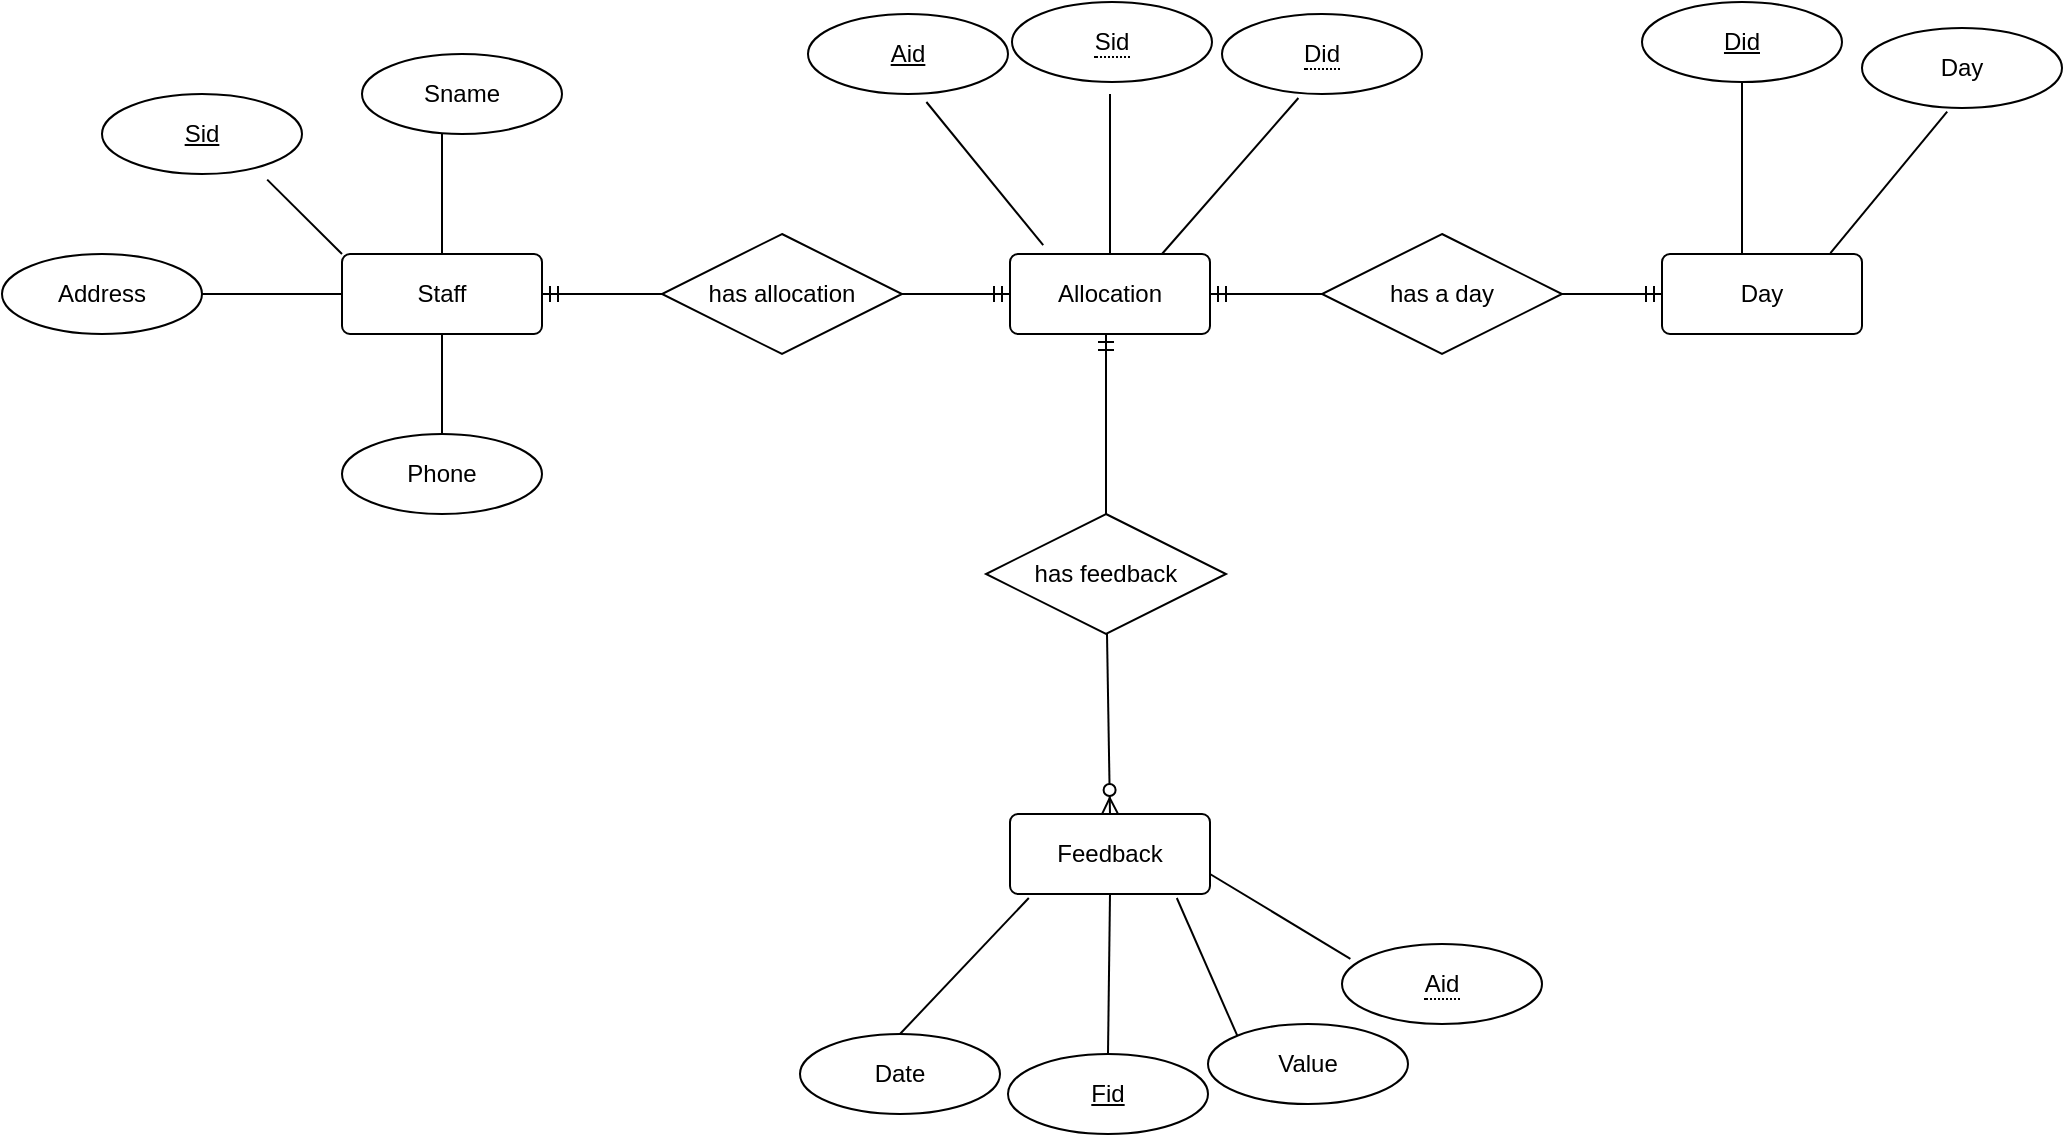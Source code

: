<mxfile version="18.0.1" type="device" pages="4"><diagram id="sxpSlMkNsKchYpBIER5r" name="erd"><mxGraphModel dx="1609" dy="579" grid="1" gridSize="10" guides="1" tooltips="1" connect="1" arrows="1" fold="1" page="1" pageScale="1" pageWidth="827" pageHeight="1169" math="0" shadow="0"><root><mxCell id="0"/><mxCell id="1" parent="0"/><mxCell id="vYLP87BhU1t3M8ZPMzAp-1" value="Staff" style="rounded=1;arcSize=10;whiteSpace=wrap;html=1;align=center;" parent="1" vertex="1"><mxGeometry x="30" y="160" width="100" height="40" as="geometry"/></mxCell><mxCell id="vYLP87BhU1t3M8ZPMzAp-2" value="Allocation" style="rounded=1;arcSize=10;whiteSpace=wrap;html=1;align=center;" parent="1" vertex="1"><mxGeometry x="364" y="160" width="100" height="40" as="geometry"/></mxCell><mxCell id="vYLP87BhU1t3M8ZPMzAp-3" value="Day" style="rounded=1;arcSize=10;whiteSpace=wrap;html=1;align=center;" parent="1" vertex="1"><mxGeometry x="690" y="160" width="100" height="40" as="geometry"/></mxCell><mxCell id="vYLP87BhU1t3M8ZPMzAp-4" value="Feedback" style="rounded=1;arcSize=10;whiteSpace=wrap;html=1;align=center;" parent="1" vertex="1"><mxGeometry x="364" y="440" width="100" height="40" as="geometry"/></mxCell><mxCell id="vYLP87BhU1t3M8ZPMzAp-6" value="" style="fontSize=12;html=1;endArrow=ERmandOne;startArrow=none;rounded=0;exitX=1;exitY=0.5;exitDx=0;exitDy=0;entryX=0;entryY=0.5;entryDx=0;entryDy=0;" parent="1" source="vYLP87BhU1t3M8ZPMzAp-7" target="vYLP87BhU1t3M8ZPMzAp-2" edge="1"><mxGeometry width="100" height="100" relative="1" as="geometry"><mxPoint x="350" y="350" as="sourcePoint"/><mxPoint x="450" y="250" as="targetPoint"/></mxGeometry></mxCell><mxCell id="vYLP87BhU1t3M8ZPMzAp-7" value="has allocation" style="shape=rhombus;perimeter=rhombusPerimeter;whiteSpace=wrap;html=1;align=center;" parent="1" vertex="1"><mxGeometry x="190" y="150" width="120" height="60" as="geometry"/></mxCell><mxCell id="vYLP87BhU1t3M8ZPMzAp-8" value="" style="fontSize=12;html=1;endArrow=none;startArrow=ERmandOne;rounded=0;exitX=1;exitY=0.5;exitDx=0;exitDy=0;entryX=0;entryY=0.5;entryDx=0;entryDy=0;" parent="1" source="vYLP87BhU1t3M8ZPMzAp-1" target="vYLP87BhU1t3M8ZPMzAp-7" edge="1"><mxGeometry width="100" height="100" relative="1" as="geometry"><mxPoint x="180" y="180" as="sourcePoint"/><mxPoint x="340" y="180" as="targetPoint"/></mxGeometry></mxCell><mxCell id="vYLP87BhU1t3M8ZPMzAp-9" value="" style="fontSize=12;html=1;endArrow=ERmandOne;startArrow=none;rounded=0;entryX=0;entryY=0.5;entryDx=0;entryDy=0;exitX=1;exitY=0.5;exitDx=0;exitDy=0;" parent="1" source="vYLP87BhU1t3M8ZPMzAp-10" target="vYLP87BhU1t3M8ZPMzAp-3" edge="1"><mxGeometry width="100" height="100" relative="1" as="geometry"><mxPoint x="430" y="220" as="sourcePoint"/><mxPoint x="450" y="250" as="targetPoint"/></mxGeometry></mxCell><mxCell id="vYLP87BhU1t3M8ZPMzAp-10" value="has a day" style="shape=rhombus;perimeter=rhombusPerimeter;whiteSpace=wrap;html=1;align=center;" parent="1" vertex="1"><mxGeometry x="520" y="150" width="120" height="60" as="geometry"/></mxCell><mxCell id="vYLP87BhU1t3M8ZPMzAp-11" value="" style="fontSize=12;html=1;endArrow=none;startArrow=ERmandOne;rounded=0;entryX=0;entryY=0.5;entryDx=0;entryDy=0;exitX=1;exitY=0.5;exitDx=0;exitDy=0;" parent="1" source="vYLP87BhU1t3M8ZPMzAp-2" target="vYLP87BhU1t3M8ZPMzAp-10" edge="1"><mxGeometry width="100" height="100" relative="1" as="geometry"><mxPoint x="464" y="180" as="sourcePoint"/><mxPoint x="670" y="180" as="targetPoint"/></mxGeometry></mxCell><mxCell id="vYLP87BhU1t3M8ZPMzAp-12" value="" style="fontSize=12;html=1;endArrow=ERzeroToMany;startArrow=none;rounded=0;" parent="1" source="vYLP87BhU1t3M8ZPMzAp-5" edge="1"><mxGeometry width="100" height="100" relative="1" as="geometry"><mxPoint x="350" y="350" as="sourcePoint"/><mxPoint x="414" y="440" as="targetPoint"/></mxGeometry></mxCell><mxCell id="vYLP87BhU1t3M8ZPMzAp-5" value="has feedback" style="shape=rhombus;perimeter=rhombusPerimeter;whiteSpace=wrap;html=1;align=center;" parent="1" vertex="1"><mxGeometry x="352" y="290" width="120" height="60" as="geometry"/></mxCell><mxCell id="vYLP87BhU1t3M8ZPMzAp-13" value="" style="fontSize=12;html=1;endArrow=none;startArrow=ERmandOne;rounded=0;" parent="1" edge="1"><mxGeometry width="100" height="100" relative="1" as="geometry"><mxPoint x="412" y="200" as="sourcePoint"/><mxPoint x="412" y="290" as="targetPoint"/></mxGeometry></mxCell><mxCell id="dqF--SL2UPNWE6sH_lhH-5" value="&lt;span style=&quot;border-bottom: 1px dotted&quot;&gt;Sid&lt;/span&gt;" style="ellipse;whiteSpace=wrap;html=1;align=center;" parent="1" vertex="1"><mxGeometry x="365" y="34" width="100" height="40" as="geometry"/></mxCell><mxCell id="dqF--SL2UPNWE6sH_lhH-6" value="Sid" style="ellipse;whiteSpace=wrap;html=1;align=center;fontStyle=4;" parent="1" vertex="1"><mxGeometry x="-90" y="80" width="100" height="40" as="geometry"/></mxCell><mxCell id="dqF--SL2UPNWE6sH_lhH-7" value="Sname" style="ellipse;whiteSpace=wrap;html=1;align=center;" parent="1" vertex="1"><mxGeometry x="40" y="60" width="100" height="40" as="geometry"/></mxCell><mxCell id="dqF--SL2UPNWE6sH_lhH-8" value="" style="endArrow=none;html=1;rounded=0;exitX=0.826;exitY=1.07;exitDx=0;exitDy=0;exitPerimeter=0;entryX=0;entryY=0;entryDx=0;entryDy=0;" parent="1" source="dqF--SL2UPNWE6sH_lhH-6" target="vYLP87BhU1t3M8ZPMzAp-1" edge="1"><mxGeometry relative="1" as="geometry"><mxPoint x="100" y="250" as="sourcePoint"/><mxPoint x="72" y="160" as="targetPoint"/></mxGeometry></mxCell><mxCell id="dqF--SL2UPNWE6sH_lhH-11" value="" style="endArrow=none;html=1;rounded=0;" parent="1" edge="1"><mxGeometry relative="1" as="geometry"><mxPoint x="80" y="100" as="sourcePoint"/><mxPoint x="80" y="160" as="targetPoint"/></mxGeometry></mxCell><mxCell id="dqF--SL2UPNWE6sH_lhH-14" value="Address" style="ellipse;whiteSpace=wrap;html=1;align=center;" parent="1" vertex="1"><mxGeometry x="-140" y="160" width="100" height="40" as="geometry"/></mxCell><mxCell id="dqF--SL2UPNWE6sH_lhH-17" value="" style="endArrow=none;html=1;rounded=0;exitX=0.5;exitY=1;exitDx=0;exitDy=0;startArrow=none;" parent="1" source="dqF--SL2UPNWE6sH_lhH-12" edge="1"><mxGeometry relative="1" as="geometry"><mxPoint x="170" y="289.5" as="sourcePoint"/><mxPoint x="80" y="260" as="targetPoint"/></mxGeometry></mxCell><mxCell id="dqF--SL2UPNWE6sH_lhH-18" value="" style="endArrow=none;html=1;rounded=0;exitX=1;exitY=0.5;exitDx=0;exitDy=0;entryX=0;entryY=0.5;entryDx=0;entryDy=0;" parent="1" source="dqF--SL2UPNWE6sH_lhH-14" target="vYLP87BhU1t3M8ZPMzAp-1" edge="1"><mxGeometry relative="1" as="geometry"><mxPoint x="170" y="180" as="sourcePoint"/><mxPoint x="50" y="180" as="targetPoint"/></mxGeometry></mxCell><mxCell id="dqF--SL2UPNWE6sH_lhH-20" value="" style="endArrow=none;html=1;rounded=0;" parent="1" edge="1"><mxGeometry relative="1" as="geometry"><mxPoint x="414" y="160" as="sourcePoint"/><mxPoint x="414" y="80" as="targetPoint"/></mxGeometry></mxCell><mxCell id="dqF--SL2UPNWE6sH_lhH-24" value="&lt;span style=&quot;border-bottom: 1px dotted&quot;&gt;Did&lt;/span&gt;" style="ellipse;whiteSpace=wrap;html=1;align=center;" parent="1" vertex="1"><mxGeometry x="470" y="40" width="100" height="40" as="geometry"/></mxCell><mxCell id="dqF--SL2UPNWE6sH_lhH-25" value="" style="endArrow=none;html=1;rounded=0;entryX=0.382;entryY=1.05;entryDx=0;entryDy=0;entryPerimeter=0;" parent="1" target="dqF--SL2UPNWE6sH_lhH-24" edge="1"><mxGeometry relative="1" as="geometry"><mxPoint x="440" y="160" as="sourcePoint"/><mxPoint x="430" y="90" as="targetPoint"/></mxGeometry></mxCell><mxCell id="dqF--SL2UPNWE6sH_lhH-28" value="Aid" style="ellipse;whiteSpace=wrap;html=1;align=center;fontStyle=4;" parent="1" vertex="1"><mxGeometry x="263" y="40" width="100" height="40" as="geometry"/></mxCell><mxCell id="dqF--SL2UPNWE6sH_lhH-29" value="" style="endArrow=none;html=1;rounded=0;exitX=0.592;exitY=1.1;exitDx=0;exitDy=0;exitPerimeter=0;entryX=0.166;entryY=-0.11;entryDx=0;entryDy=0;entryPerimeter=0;" parent="1" source="dqF--SL2UPNWE6sH_lhH-28" target="vYLP87BhU1t3M8ZPMzAp-2" edge="1"><mxGeometry relative="1" as="geometry"><mxPoint x="200" y="280" as="sourcePoint"/><mxPoint x="360" y="280" as="targetPoint"/></mxGeometry></mxCell><mxCell id="dqF--SL2UPNWE6sH_lhH-30" value="Did" style="ellipse;whiteSpace=wrap;html=1;align=center;fontStyle=4;" parent="1" vertex="1"><mxGeometry x="680" y="34" width="100" height="40" as="geometry"/></mxCell><mxCell id="dqF--SL2UPNWE6sH_lhH-31" value="" style="endArrow=none;html=1;rounded=0;exitX=0.5;exitY=1;exitDx=0;exitDy=0;" parent="1" source="dqF--SL2UPNWE6sH_lhH-30" edge="1"><mxGeometry relative="1" as="geometry"><mxPoint x="630" y="260" as="sourcePoint"/><mxPoint x="730" y="160" as="targetPoint"/></mxGeometry></mxCell><mxCell id="dqF--SL2UPNWE6sH_lhH-32" value="Day" style="ellipse;whiteSpace=wrap;html=1;align=center;" parent="1" vertex="1"><mxGeometry x="790" y="47" width="100" height="40" as="geometry"/></mxCell><mxCell id="dqF--SL2UPNWE6sH_lhH-33" value="" style="endArrow=none;html=1;rounded=0;exitX=0.842;exitY=-0.01;exitDx=0;exitDy=0;exitPerimeter=0;entryX=0.426;entryY=1.045;entryDx=0;entryDy=0;entryPerimeter=0;" parent="1" source="vYLP87BhU1t3M8ZPMzAp-3" target="dqF--SL2UPNWE6sH_lhH-32" edge="1"><mxGeometry relative="1" as="geometry"><mxPoint x="620" y="280" as="sourcePoint"/><mxPoint x="830" y="90" as="targetPoint"/></mxGeometry></mxCell><mxCell id="dqF--SL2UPNWE6sH_lhH-34" value="Fid" style="ellipse;whiteSpace=wrap;html=1;align=center;fontStyle=4;" parent="1" vertex="1"><mxGeometry x="363" y="560" width="100" height="40" as="geometry"/></mxCell><mxCell id="dqF--SL2UPNWE6sH_lhH-35" value="Value" style="ellipse;whiteSpace=wrap;html=1;align=center;" parent="1" vertex="1"><mxGeometry x="463" y="545" width="100" height="40" as="geometry"/></mxCell><mxCell id="dqF--SL2UPNWE6sH_lhH-36" value="Date" style="ellipse;whiteSpace=wrap;html=1;align=center;" parent="1" vertex="1"><mxGeometry x="259" y="550" width="100" height="40" as="geometry"/></mxCell><mxCell id="dqF--SL2UPNWE6sH_lhH-37" value="&lt;span style=&quot;border-bottom: 1px dotted&quot;&gt;Aid&lt;/span&gt;" style="ellipse;whiteSpace=wrap;html=1;align=center;" parent="1" vertex="1"><mxGeometry x="530" y="505" width="100" height="40" as="geometry"/></mxCell><mxCell id="dqF--SL2UPNWE6sH_lhH-38" value="" style="endArrow=none;html=1;rounded=0;exitX=0.5;exitY=0;exitDx=0;exitDy=0;entryX=0.094;entryY=1.05;entryDx=0;entryDy=0;entryPerimeter=0;" parent="1" source="dqF--SL2UPNWE6sH_lhH-36" target="vYLP87BhU1t3M8ZPMzAp-4" edge="1"><mxGeometry relative="1" as="geometry"><mxPoint x="300" y="530" as="sourcePoint"/><mxPoint x="460" y="530" as="targetPoint"/></mxGeometry></mxCell><mxCell id="OJ6O2xEHHo-oDb4aUa9K-2" value="" style="endArrow=none;html=1;rounded=0;entryX=0.5;entryY=1;entryDx=0;entryDy=0;exitX=0.5;exitY=0;exitDx=0;exitDy=0;" parent="1" source="dqF--SL2UPNWE6sH_lhH-34" target="vYLP87BhU1t3M8ZPMzAp-4" edge="1"><mxGeometry relative="1" as="geometry"><mxPoint x="260" y="720" as="sourcePoint"/><mxPoint x="410" y="490" as="targetPoint"/></mxGeometry></mxCell><mxCell id="OJ6O2xEHHo-oDb4aUa9K-3" value="" style="endArrow=none;html=1;rounded=0;exitX=0.834;exitY=1.05;exitDx=0;exitDy=0;exitPerimeter=0;entryX=0;entryY=0;entryDx=0;entryDy=0;" parent="1" source="vYLP87BhU1t3M8ZPMzAp-4" target="dqF--SL2UPNWE6sH_lhH-35" edge="1"><mxGeometry relative="1" as="geometry"><mxPoint x="450" y="510" as="sourcePoint"/><mxPoint x="480" y="560" as="targetPoint"/></mxGeometry></mxCell><mxCell id="OJ6O2xEHHo-oDb4aUa9K-4" value="" style="endArrow=none;html=1;rounded=0;entryX=1;entryY=0.75;entryDx=0;entryDy=0;exitX=0.042;exitY=0.185;exitDx=0;exitDy=0;exitPerimeter=0;" parent="1" source="dqF--SL2UPNWE6sH_lhH-37" target="vYLP87BhU1t3M8ZPMzAp-4" edge="1"><mxGeometry relative="1" as="geometry"><mxPoint x="360" y="690" as="sourcePoint"/><mxPoint x="520" y="690" as="targetPoint"/></mxGeometry></mxCell><mxCell id="dqF--SL2UPNWE6sH_lhH-12" value="Phone" style="ellipse;whiteSpace=wrap;html=1;align=center;" parent="1" vertex="1"><mxGeometry x="30" y="250" width="100" height="40" as="geometry"/></mxCell><mxCell id="OJ6O2xEHHo-oDb4aUa9K-6" value="" style="endArrow=none;html=1;rounded=0;exitX=0.5;exitY=1;exitDx=0;exitDy=0;" parent="1" source="vYLP87BhU1t3M8ZPMzAp-1" target="dqF--SL2UPNWE6sH_lhH-12" edge="1"><mxGeometry relative="1" as="geometry"><mxPoint x="80" y="200" as="sourcePoint"/><mxPoint x="80" y="260" as="targetPoint"/></mxGeometry></mxCell></root></mxGraphModel></diagram><diagram id="Fl2Kmq1V2q2XPtDm-cc8" name="use case"><mxGraphModel dx="782" dy="579" grid="1" gridSize="10" guides="1" tooltips="1" connect="1" arrows="1" fold="1" page="1" pageScale="1" pageWidth="827" pageHeight="1169" math="0" shadow="0"><root><mxCell id="0"/><mxCell id="1" parent="0"/><mxCell id="l7ncM-4UFPTYUsB3QTvL-1" value="" style="swimlane;startSize=0;strokeColor=#000000;" parent="1" vertex="1"><mxGeometry x="250" y="120" width="430" height="800" as="geometry"/></mxCell><mxCell id="l7ncM-4UFPTYUsB3QTvL-4" value="count toilet users" style="ellipse;whiteSpace=wrap;html=1;" parent="l7ncM-4UFPTYUsB3QTvL-1" vertex="1"><mxGeometry x="44" y="60" width="130" height="50" as="geometry"/></mxCell><mxCell id="l7ncM-4UFPTYUsB3QTvL-6" value="detect toilet condition" style="ellipse;whiteSpace=wrap;html=1;" parent="l7ncM-4UFPTYUsB3QTvL-1" vertex="1"><mxGeometry x="70" y="260" width="120" height="50" as="geometry"/></mxCell><mxCell id="l7ncM-4UFPTYUsB3QTvL-7" value="send feedback" style="ellipse;whiteSpace=wrap;html=1;" parent="l7ncM-4UFPTYUsB3QTvL-1" vertex="1"><mxGeometry x="70" y="340" width="140" height="50" as="geometry"/></mxCell><mxCell id="l7ncM-4UFPTYUsB3QTvL-8" value="view staff" style="ellipse;whiteSpace=wrap;html=1;" parent="l7ncM-4UFPTYUsB3QTvL-1" vertex="1"><mxGeometry x="150" y="540" width="140" height="50" as="geometry"/></mxCell><mxCell id="l7ncM-4UFPTYUsB3QTvL-9" value="view feedback" style="ellipse;whiteSpace=wrap;html=1;" parent="l7ncM-4UFPTYUsB3QTvL-1" vertex="1"><mxGeometry x="160" y="713" width="140" height="50" as="geometry"/></mxCell><mxCell id="l7ncM-4UFPTYUsB3QTvL-19" value="&lt;b&gt;&lt;font style=&quot;font-size: 14px;&quot;&gt;Airpot toilet Management System&lt;/font&gt;&lt;/b&gt;" style="text;html=1;align=center;verticalAlign=middle;resizable=0;points=[];autosize=1;strokeColor=none;fillColor=none;" parent="l7ncM-4UFPTYUsB3QTvL-1" vertex="1"><mxGeometry x="95" y="20" width="240" height="20" as="geometry"/></mxCell><mxCell id="Sh2chg9a7RkdamMbnZ---5" value="send message to staff" style="ellipse;whiteSpace=wrap;html=1;" parent="l7ncM-4UFPTYUsB3QTvL-1" vertex="1"><mxGeometry x="60" y="157" width="120" height="53" as="geometry"/></mxCell><mxCell id="Sh2chg9a7RkdamMbnZ---6" value="extends" style="html=1;verticalAlign=bottom;endArrow=open;dashed=1;endSize=8;rounded=0;" parent="l7ncM-4UFPTYUsB3QTvL-1" edge="1"><mxGeometry relative="1" as="geometry"><mxPoint x="119" y="160" as="sourcePoint"/><mxPoint x="119" y="110" as="targetPoint"/></mxGeometry></mxCell><mxCell id="Sh2chg9a7RkdamMbnZ---11" value="login" style="ellipse;whiteSpace=wrap;html=1;" parent="l7ncM-4UFPTYUsB3QTvL-1" vertex="1"><mxGeometry x="290" y="415" width="95" height="50" as="geometry"/></mxCell><mxCell id="Sh2chg9a7RkdamMbnZ---13" value="verification" style="ellipse;whiteSpace=wrap;html=1;" parent="l7ncM-4UFPTYUsB3QTvL-1" vertex="1"><mxGeometry x="115" y="415" width="95" height="50" as="geometry"/></mxCell><mxCell id="Sh2chg9a7RkdamMbnZ---14" value="include" style="html=1;verticalAlign=bottom;endArrow=open;dashed=1;endSize=8;rounded=0;exitX=0;exitY=0.5;exitDx=0;exitDy=0;entryX=1;entryY=0.5;entryDx=0;entryDy=0;" parent="l7ncM-4UFPTYUsB3QTvL-1" source="Sh2chg9a7RkdamMbnZ---11" target="Sh2chg9a7RkdamMbnZ---13" edge="1"><mxGeometry relative="1" as="geometry"><mxPoint x="121" y="170" as="sourcePoint"/><mxPoint x="121" y="120" as="targetPoint"/></mxGeometry></mxCell><mxCell id="Sh2chg9a7RkdamMbnZ---15" value="register staff" style="ellipse;whiteSpace=wrap;html=1;" parent="l7ncM-4UFPTYUsB3QTvL-1" vertex="1"><mxGeometry x="180" y="480" width="110" height="50" as="geometry"/></mxCell><mxCell id="l7ncM-4UFPTYUsB3QTvL-5" value="allocate staff working day" style="ellipse;whiteSpace=wrap;html=1;" parent="l7ncM-4UFPTYUsB3QTvL-1" vertex="1"><mxGeometry x="160" y="600" width="140" height="55" as="geometry"/></mxCell><mxCell id="Sh2chg9a7RkdamMbnZ---17" value="view allocation" style="ellipse;whiteSpace=wrap;html=1;" parent="l7ncM-4UFPTYUsB3QTvL-1" vertex="1"><mxGeometry x="145" y="657" width="140" height="50" as="geometry"/></mxCell><mxCell id="l7ncM-4UFPTYUsB3QTvL-2" value="IoT device" style="shape=umlActor;verticalLabelPosition=bottom;verticalAlign=top;html=1;outlineConnect=0;" parent="1" vertex="1"><mxGeometry x="90" y="290" width="30" height="60" as="geometry"/></mxCell><mxCell id="l7ncM-4UFPTYUsB3QTvL-10" value="Head cleaner" style="shape=umlActor;verticalLabelPosition=bottom;verticalAlign=top;html=1;" parent="1" vertex="1"><mxGeometry x="780" y="660" width="30" height="60" as="geometry"/></mxCell><mxCell id="l7ncM-4UFPTYUsB3QTvL-11" value="" style="endArrow=open;endFill=1;endSize=12;html=1;rounded=0;exitX=0;exitY=0.333;exitDx=0;exitDy=0;exitPerimeter=0;entryX=1.011;entryY=0.344;entryDx=0;entryDy=0;entryPerimeter=0;" parent="1" source="l7ncM-4UFPTYUsB3QTvL-10" target="l7ncM-4UFPTYUsB3QTvL-8" edge="1"><mxGeometry width="160" relative="1" as="geometry"><mxPoint x="440" y="300" as="sourcePoint"/><mxPoint x="610" y="320" as="targetPoint"/></mxGeometry></mxCell><mxCell id="l7ncM-4UFPTYUsB3QTvL-14" value="" style="endArrow=open;endFill=1;endSize=12;html=1;rounded=0;entryX=1;entryY=0;entryDx=0;entryDy=0;exitX=0;exitY=0.333;exitDx=0;exitDy=0;exitPerimeter=0;" parent="1" source="l7ncM-4UFPTYUsB3QTvL-10" target="l7ncM-4UFPTYUsB3QTvL-9" edge="1"><mxGeometry width="160" relative="1" as="geometry"><mxPoint x="770" y="250" as="sourcePoint"/><mxPoint x="640" y="350" as="targetPoint"/></mxGeometry></mxCell><mxCell id="l7ncM-4UFPTYUsB3QTvL-15" value="" style="endArrow=open;endFill=1;endSize=12;html=1;rounded=0;exitX=1;exitY=0.333;exitDx=0;exitDy=0;exitPerimeter=0;" parent="1" source="l7ncM-4UFPTYUsB3QTvL-2" target="l7ncM-4UFPTYUsB3QTvL-6" edge="1"><mxGeometry width="160" relative="1" as="geometry"><mxPoint x="130" y="260" as="sourcePoint"/><mxPoint x="650" y="360" as="targetPoint"/></mxGeometry></mxCell><mxCell id="l7ncM-4UFPTYUsB3QTvL-18" value="" style="endArrow=open;endFill=1;endSize=12;html=1;rounded=0;exitX=1;exitY=0.333;exitDx=0;exitDy=0;exitPerimeter=0;entryX=0;entryY=0;entryDx=0;entryDy=0;" parent="1" source="l7ncM-4UFPTYUsB3QTvL-2" target="l7ncM-4UFPTYUsB3QTvL-7" edge="1"><mxGeometry width="160" relative="1" as="geometry"><mxPoint x="140" y="280" as="sourcePoint"/><mxPoint x="680" y="390" as="targetPoint"/></mxGeometry></mxCell><mxCell id="Sh2chg9a7RkdamMbnZ---9" value="extends" style="html=1;verticalAlign=bottom;endArrow=open;dashed=1;endSize=8;rounded=0;" parent="1" edge="1"><mxGeometry relative="1" as="geometry"><mxPoint x="370" y="330" as="sourcePoint"/><mxPoint x="370" y="380" as="targetPoint"/></mxGeometry></mxCell><mxCell id="l7ncM-4UFPTYUsB3QTvL-17" value="" style="endArrow=open;endFill=1;endSize=12;html=1;rounded=0;entryX=0.077;entryY=0.888;entryDx=0;entryDy=0;exitX=1;exitY=0.333;exitDx=0;exitDy=0;exitPerimeter=0;entryPerimeter=0;" parent="1" source="l7ncM-4UFPTYUsB3QTvL-2" target="l7ncM-4UFPTYUsB3QTvL-4" edge="1"><mxGeometry width="160" relative="1" as="geometry"><mxPoint x="120" y="260" as="sourcePoint"/><mxPoint x="370" y="210" as="targetPoint"/></mxGeometry></mxCell><mxCell id="Sh2chg9a7RkdamMbnZ---12" value="" style="endArrow=open;endFill=1;endSize=12;html=1;rounded=0;entryX=0.918;entryY=0.8;entryDx=0;entryDy=0;entryPerimeter=0;" parent="1" target="Sh2chg9a7RkdamMbnZ---11" edge="1"><mxGeometry width="160" relative="1" as="geometry"><mxPoint x="780" y="680" as="sourcePoint"/><mxPoint x="590" y="280" as="targetPoint"/></mxGeometry></mxCell><mxCell id="l7ncM-4UFPTYUsB3QTvL-13" value="" style="endArrow=open;endFill=1;endSize=12;html=1;rounded=0;exitX=0;exitY=0.333;exitDx=0;exitDy=0;exitPerimeter=0;entryX=0.956;entryY=0.816;entryDx=0;entryDy=0;entryPerimeter=0;" parent="1" source="l7ncM-4UFPTYUsB3QTvL-10" target="Sh2chg9a7RkdamMbnZ---15" edge="1"><mxGeometry width="160" relative="1" as="geometry"><mxPoint x="780" y="360" as="sourcePoint"/><mxPoint x="590" y="300" as="targetPoint"/></mxGeometry></mxCell><mxCell id="Sh2chg9a7RkdamMbnZ---16" value="" style="endArrow=open;endFill=1;endSize=12;html=1;rounded=0;entryX=0.967;entryY=0.298;entryDx=0;entryDy=0;entryPerimeter=0;" parent="1" target="l7ncM-4UFPTYUsB3QTvL-5" edge="1"><mxGeometry width="160" relative="1" as="geometry"><mxPoint x="770" y="680" as="sourcePoint"/><mxPoint x="551.54" y="687.2" as="targetPoint"/></mxGeometry></mxCell><mxCell id="Sh2chg9a7RkdamMbnZ---18" value="" style="endArrow=open;endFill=1;endSize=12;html=1;rounded=0;entryX=1;entryY=0.5;entryDx=0;entryDy=0;" parent="1" target="Sh2chg9a7RkdamMbnZ---17" edge="1"><mxGeometry width="160" relative="1" as="geometry"><mxPoint x="770" y="680" as="sourcePoint"/><mxPoint x="539.497" y="850.322" as="targetPoint"/></mxGeometry></mxCell></root></mxGraphModel></diagram><diagram id="ayUKLl7Z4OpfqCTqPGOs" name="sequence"><mxGraphModel dx="782" dy="579" grid="1" gridSize="10" guides="1" tooltips="1" connect="1" arrows="1" fold="1" page="1" pageScale="1" pageWidth="827" pageHeight="1169" math="0" shadow="0"><root><mxCell id="0"/><mxCell id="1" parent="0"/><mxCell id="7UtoKH1RCETTJ5R_s31A-18" value="" style="shape=umlFrame;whiteSpace=wrap;html=1;" parent="1" vertex="1"><mxGeometry x="50" y="190" width="330" height="110" as="geometry"/></mxCell><mxCell id="7UtoKH1RCETTJ5R_s31A-1" value="Head Cleaner" style="html=1;" parent="1" vertex="1"><mxGeometry x="64" y="70" width="110" height="50" as="geometry"/></mxCell><mxCell id="7UtoKH1RCETTJ5R_s31A-8" value="System" style="html=1;" parent="1" vertex="1"><mxGeometry x="291" y="71" width="110" height="50" as="geometry"/></mxCell><mxCell id="7UtoKH1RCETTJ5R_s31A-11" value="" style="endArrow=none;dashed=1;html=1;rounded=0;entryX=0.5;entryY=1;entryDx=0;entryDy=0;startArrow=none;" parent="1" source="7UtoKH1RCETTJ5R_s31A-3" target="7UtoKH1RCETTJ5R_s31A-1" edge="1"><mxGeometry width="50" height="50" relative="1" as="geometry"><mxPoint x="120" y="440" as="sourcePoint"/><mxPoint x="130" y="220" as="targetPoint"/></mxGeometry></mxCell><mxCell id="7UtoKH1RCETTJ5R_s31A-12" value="" style="endArrow=none;dashed=1;html=1;rounded=0;entryX=0.5;entryY=1;entryDx=0;entryDy=0;startArrow=none;" parent="1" source="7UtoKH1RCETTJ5R_s31A-16" edge="1"><mxGeometry width="50" height="50" relative="1" as="geometry"><mxPoint x="353" y="443" as="sourcePoint"/><mxPoint x="352" y="123" as="targetPoint"/></mxGeometry></mxCell><mxCell id="7UtoKH1RCETTJ5R_s31A-3" value="" style="html=1;points=[];perimeter=orthogonalPerimeter;" parent="1" vertex="1"><mxGeometry x="114" y="136" width="10" height="354" as="geometry"/></mxCell><mxCell id="7UtoKH1RCETTJ5R_s31A-13" value="" style="endArrow=none;dashed=1;html=1;rounded=0;entryX=0.5;entryY=1;entryDx=0;entryDy=0;" parent="1" target="7UtoKH1RCETTJ5R_s31A-3" edge="1"><mxGeometry width="50" height="50" relative="1" as="geometry"><mxPoint x="120" y="1120" as="sourcePoint"/><mxPoint x="119" y="120" as="targetPoint"/></mxGeometry></mxCell><mxCell id="7UtoKH1RCETTJ5R_s31A-14" value="IoT Device" style="html=1;" parent="1" vertex="1"><mxGeometry x="499" y="70" width="110" height="50" as="geometry"/></mxCell><mxCell id="7UtoKH1RCETTJ5R_s31A-15" value="" style="endArrow=none;dashed=1;html=1;rounded=0;entryX=0.5;entryY=1;entryDx=0;entryDy=0;startArrow=none;" parent="1" source="X8J0_bBDt38O-2YLidO9-23" edge="1"><mxGeometry width="50" height="50" relative="1" as="geometry"><mxPoint x="560" y="710" as="sourcePoint"/><mxPoint x="560" y="122" as="targetPoint"/></mxGeometry></mxCell><mxCell id="7UtoKH1RCETTJ5R_s31A-16" value="" style="html=1;points=[];perimeter=orthogonalPerimeter;" parent="1" vertex="1"><mxGeometry x="348" y="140" width="10" height="920" as="geometry"/></mxCell><mxCell id="7UtoKH1RCETTJ5R_s31A-17" value="" style="endArrow=none;dashed=1;html=1;rounded=0;entryX=0.5;entryY=1;entryDx=0;entryDy=0;" parent="1" target="7UtoKH1RCETTJ5R_s31A-16" edge="1"><mxGeometry width="50" height="50" relative="1" as="geometry"><mxPoint x="353" y="1120" as="sourcePoint"/><mxPoint x="352" y="123" as="targetPoint"/></mxGeometry></mxCell><mxCell id="X8J0_bBDt38O-2YLidO9-5" value="" style="endArrow=classic;html=1;rounded=0;exitX=1.16;exitY=0.266;exitDx=0;exitDy=0;exitPerimeter=0;" parent="1" edge="1"><mxGeometry width="50" height="50" relative="1" as="geometry"><mxPoint x="124.6" y="165.904" as="sourcePoint"/><mxPoint x="349" y="166" as="targetPoint"/></mxGeometry></mxCell><mxCell id="X8J0_bBDt38O-2YLidO9-6" value="register staff" style="edgeLabel;html=1;align=center;verticalAlign=middle;resizable=0;points=[];" parent="X8J0_bBDt38O-2YLidO9-5" vertex="1" connectable="0"><mxGeometry x="-0.308" y="5" relative="1" as="geometry"><mxPoint y="-5" as="offset"/></mxGeometry></mxCell><mxCell id="X8J0_bBDt38O-2YLidO9-9" value="if ok" style="text;html=1;strokeColor=none;fillColor=none;align=center;verticalAlign=middle;whiteSpace=wrap;rounded=0;" parent="1" vertex="1"><mxGeometry x="60" y="192" width="60" height="30" as="geometry"/></mxCell><mxCell id="X8J0_bBDt38O-2YLidO9-10" value="staff registered successifully" style="html=1;verticalAlign=bottom;endArrow=open;dashed=1;endSize=8;rounded=0;" parent="1" edge="1"><mxGeometry relative="1" as="geometry"><mxPoint x="350" y="226" as="sourcePoint"/><mxPoint x="130" y="225" as="targetPoint"/></mxGeometry></mxCell><mxCell id="X8J0_bBDt38O-2YLidO9-11" value="Else" style="text;html=1;strokeColor=none;fillColor=none;align=center;verticalAlign=middle;whiteSpace=wrap;rounded=0;" parent="1" vertex="1"><mxGeometry x="57" y="257" width="60" height="30" as="geometry"/></mxCell><mxCell id="X8J0_bBDt38O-2YLidO9-12" value="" style="endArrow=none;dashed=1;html=1;rounded=0;exitX=0.005;exitY=0.404;exitDx=0;exitDy=0;exitPerimeter=0;entryX=1.008;entryY=0.399;entryDx=0;entryDy=0;entryPerimeter=0;" parent="1" source="7UtoKH1RCETTJ5R_s31A-18" target="7UtoKH1RCETTJ5R_s31A-18" edge="1"><mxGeometry width="50" height="50" relative="1" as="geometry"><mxPoint x="290" y="330" as="sourcePoint"/><mxPoint x="340" y="280" as="targetPoint"/></mxGeometry></mxCell><mxCell id="X8J0_bBDt38O-2YLidO9-13" value="request stafff registration" style="html=1;verticalAlign=bottom;endArrow=open;dashed=1;endSize=8;rounded=0;" parent="1" edge="1"><mxGeometry relative="1" as="geometry"><mxPoint x="346" y="285" as="sourcePoint"/><mxPoint x="126" y="284" as="targetPoint"/></mxGeometry></mxCell><mxCell id="X8J0_bBDt38O-2YLidO9-14" value="" style="endArrow=classic;html=1;rounded=0;exitX=1.16;exitY=0.266;exitDx=0;exitDy=0;exitPerimeter=0;" parent="1" edge="1"><mxGeometry width="50" height="50" relative="1" as="geometry"><mxPoint x="123.6" y="337.904" as="sourcePoint"/><mxPoint x="348" y="338" as="targetPoint"/></mxGeometry></mxCell><mxCell id="X8J0_bBDt38O-2YLidO9-15" value="Allocate staff" style="edgeLabel;html=1;align=center;verticalAlign=middle;resizable=0;points=[];" parent="X8J0_bBDt38O-2YLidO9-14" vertex="1" connectable="0"><mxGeometry x="-0.308" y="5" relative="1" as="geometry"><mxPoint y="-6" as="offset"/></mxGeometry></mxCell><mxCell id="X8J0_bBDt38O-2YLidO9-16" value="" style="shape=umlFrame;whiteSpace=wrap;html=1;" parent="1" vertex="1"><mxGeometry x="50" y="361" width="330" height="110" as="geometry"/></mxCell><mxCell id="X8J0_bBDt38O-2YLidO9-17" value="if ok" style="text;html=1;strokeColor=none;fillColor=none;align=center;verticalAlign=middle;whiteSpace=wrap;rounded=0;" parent="1" vertex="1"><mxGeometry x="49" y="361" width="60" height="30" as="geometry"/></mxCell><mxCell id="X8J0_bBDt38O-2YLidO9-18" value="allocation sent successifully" style="html=1;verticalAlign=bottom;endArrow=open;dashed=1;endSize=8;rounded=0;" parent="1" edge="1"><mxGeometry relative="1" as="geometry"><mxPoint x="345" y="394" as="sourcePoint"/><mxPoint x="125" y="393" as="targetPoint"/></mxGeometry></mxCell><mxCell id="X8J0_bBDt38O-2YLidO9-19" value="Else" style="text;html=1;strokeColor=none;fillColor=none;align=center;verticalAlign=middle;whiteSpace=wrap;rounded=0;" parent="1" vertex="1"><mxGeometry x="48" y="422" width="60" height="30" as="geometry"/></mxCell><mxCell id="X8J0_bBDt38O-2YLidO9-20" value="" style="endArrow=none;dashed=1;html=1;rounded=0;exitX=0.005;exitY=0.404;exitDx=0;exitDy=0;exitPerimeter=0;entryX=1.008;entryY=0.399;entryDx=0;entryDy=0;entryPerimeter=0;" parent="1" edge="1"><mxGeometry width="50" height="50" relative="1" as="geometry"><mxPoint x="50.65" y="419.44" as="sourcePoint"/><mxPoint x="381.64" y="418.89" as="targetPoint"/></mxGeometry></mxCell><mxCell id="X8J0_bBDt38O-2YLidO9-21" value="request allocation" style="html=1;verticalAlign=bottom;endArrow=open;dashed=1;endSize=8;rounded=0;" parent="1" edge="1"><mxGeometry relative="1" as="geometry"><mxPoint x="350" y="460" as="sourcePoint"/><mxPoint x="130" y="459" as="targetPoint"/></mxGeometry></mxCell><mxCell id="X8J0_bBDt38O-2YLidO9-23" value="" style="html=1;points=[];perimeter=orthogonalPerimeter;" parent="1" vertex="1"><mxGeometry x="554" y="493" width="10" height="557" as="geometry"/></mxCell><mxCell id="X8J0_bBDt38O-2YLidO9-24" value="" style="endArrow=none;dashed=1;html=1;rounded=0;entryX=0.5;entryY=1;entryDx=0;entryDy=0;" parent="1" target="X8J0_bBDt38O-2YLidO9-23" edge="1"><mxGeometry width="50" height="50" relative="1" as="geometry"><mxPoint x="560" y="1120" as="sourcePoint"/><mxPoint x="560" y="122" as="targetPoint"/></mxGeometry></mxCell><mxCell id="X8J0_bBDt38O-2YLidO9-25" value="count number of toilet users" style="html=1;verticalAlign=bottom;endArrow=block;rounded=0;" parent="1" edge="1"><mxGeometry width="80" relative="1" as="geometry"><mxPoint x="550" y="499" as="sourcePoint"/><mxPoint x="360" y="499" as="targetPoint"/></mxGeometry></mxCell><mxCell id="X8J0_bBDt38O-2YLidO9-27" value="if count is 20" style="shape=umlFrame;whiteSpace=wrap;html=1;" parent="1" vertex="1"><mxGeometry x="270" y="509" width="321" height="120" as="geometry"/></mxCell><mxCell id="X8J0_bBDt38O-2YLidO9-28" value="send message" style="html=1;verticalAlign=bottom;endArrow=block;rounded=0;" parent="1" edge="1"><mxGeometry width="80" relative="1" as="geometry"><mxPoint x="550" y="546" as="sourcePoint"/><mxPoint x="360" y="546" as="targetPoint"/></mxGeometry></mxCell><mxCell id="X8J0_bBDt38O-2YLidO9-29" value="" style="endArrow=none;dashed=1;html=1;rounded=0;entryX=1.003;entryY=0.483;entryDx=0;entryDy=0;entryPerimeter=0;exitX=0.006;exitY=0.467;exitDx=0;exitDy=0;exitPerimeter=0;" parent="1" source="X8J0_bBDt38O-2YLidO9-27" target="X8J0_bBDt38O-2YLidO9-27" edge="1"><mxGeometry width="50" height="50" relative="1" as="geometry"><mxPoint x="340" y="620" as="sourcePoint"/><mxPoint x="390" y="570" as="targetPoint"/></mxGeometry></mxCell><mxCell id="X8J0_bBDt38O-2YLidO9-30" value="Else" style="text;html=1;strokeColor=none;fillColor=none;align=center;verticalAlign=middle;whiteSpace=wrap;rounded=0;" parent="1" vertex="1"><mxGeometry x="269" y="569" width="60" height="30" as="geometry"/></mxCell><mxCell id="X8J0_bBDt38O-2YLidO9-31" value="still count" style="html=1;verticalAlign=bottom;endArrow=open;dashed=1;endSize=8;rounded=0;entryX=0.903;entryY=0.718;entryDx=0;entryDy=0;entryPerimeter=0;" parent="1" edge="1"><mxGeometry relative="1" as="geometry"><mxPoint x="360" y="595" as="sourcePoint"/><mxPoint x="553.863" y="595.16" as="targetPoint"/></mxGeometry></mxCell><mxCell id="X8J0_bBDt38O-2YLidO9-32" value="detect toilet condition" style="html=1;verticalAlign=bottom;endArrow=block;rounded=0;" parent="1" edge="1"><mxGeometry width="80" relative="1" as="geometry"><mxPoint x="551" y="680" as="sourcePoint"/><mxPoint x="361" y="680" as="targetPoint"/></mxGeometry></mxCell><mxCell id="X8J0_bBDt38O-2YLidO9-33" value="if condition is poor" style="shape=umlFrame;whiteSpace=wrap;html=1;" parent="1" vertex="1"><mxGeometry x="271" y="690" width="321" height="130" as="geometry"/></mxCell><mxCell id="X8J0_bBDt38O-2YLidO9-34" value="send message" style="html=1;verticalAlign=bottom;endArrow=block;rounded=0;" parent="1" edge="1"><mxGeometry width="80" relative="1" as="geometry"><mxPoint x="551" y="735" as="sourcePoint"/><mxPoint x="361" y="735" as="targetPoint"/></mxGeometry></mxCell><mxCell id="X8J0_bBDt38O-2YLidO9-35" value="" style="endArrow=none;dashed=1;html=1;rounded=0;entryX=1.003;entryY=0.483;entryDx=0;entryDy=0;entryPerimeter=0;exitX=0.006;exitY=0.467;exitDx=0;exitDy=0;exitPerimeter=0;" parent="1" source="X8J0_bBDt38O-2YLidO9-33" target="X8J0_bBDt38O-2YLidO9-33" edge="1"><mxGeometry width="50" height="50" relative="1" as="geometry"><mxPoint x="341" y="801" as="sourcePoint"/><mxPoint x="391" y="751" as="targetPoint"/></mxGeometry></mxCell><mxCell id="X8J0_bBDt38O-2YLidO9-36" value="Else" style="text;html=1;strokeColor=none;fillColor=none;align=center;verticalAlign=middle;whiteSpace=wrap;rounded=0;" parent="1" vertex="1"><mxGeometry x="270" y="750" width="60" height="30" as="geometry"/></mxCell><mxCell id="X8J0_bBDt38O-2YLidO9-37" value="contniue detecting the toilet conditon" style="html=1;verticalAlign=bottom;endArrow=open;dashed=1;endSize=8;rounded=0;entryX=0.903;entryY=0.718;entryDx=0;entryDy=0;entryPerimeter=0;" parent="1" edge="1"><mxGeometry relative="1" as="geometry"><mxPoint x="361" y="793" as="sourcePoint"/><mxPoint x="554.863" y="793.16" as="targetPoint"/></mxGeometry></mxCell><mxCell id="X8J0_bBDt38O-2YLidO9-38" value="" style="endArrow=classic;html=1;rounded=0;entryX=1.2;entryY=0.804;entryDx=0;entryDy=0;entryPerimeter=0;" parent="1" edge="1"><mxGeometry width="50" height="50" relative="1" as="geometry"><mxPoint x="550" y="864" as="sourcePoint"/><mxPoint x="360.0" y="863.68" as="targetPoint"/></mxGeometry></mxCell><mxCell id="X8J0_bBDt38O-2YLidO9-39" value="send feedback" style="text;html=1;align=center;verticalAlign=middle;resizable=0;points=[];autosize=1;strokeColor=none;fillColor=none;" parent="1" vertex="1"><mxGeometry x="405" y="846" width="90" height="20" as="geometry"/></mxCell><mxCell id="X8J0_bBDt38O-2YLidO9-40" value="if ok" style="shape=umlFrame;whiteSpace=wrap;html=1;" parent="1" vertex="1"><mxGeometry x="269" y="875" width="321" height="130" as="geometry"/></mxCell><mxCell id="X8J0_bBDt38O-2YLidO9-41" value="jfeedback sent successifully" style="html=1;verticalAlign=bottom;endArrow=block;rounded=0;" parent="1" edge="1"><mxGeometry width="80" relative="1" as="geometry"><mxPoint x="549" y="920" as="sourcePoint"/><mxPoint x="359" y="920" as="targetPoint"/></mxGeometry></mxCell><mxCell id="X8J0_bBDt38O-2YLidO9-42" value="" style="endArrow=none;dashed=1;html=1;rounded=0;entryX=1.003;entryY=0.483;entryDx=0;entryDy=0;entryPerimeter=0;exitX=0.006;exitY=0.467;exitDx=0;exitDy=0;exitPerimeter=0;" parent="1" source="X8J0_bBDt38O-2YLidO9-40" target="X8J0_bBDt38O-2YLidO9-40" edge="1"><mxGeometry width="50" height="50" relative="1" as="geometry"><mxPoint x="339" y="986" as="sourcePoint"/><mxPoint x="389" y="936" as="targetPoint"/></mxGeometry></mxCell><mxCell id="X8J0_bBDt38O-2YLidO9-43" value="Else" style="text;html=1;strokeColor=none;fillColor=none;align=center;verticalAlign=middle;whiteSpace=wrap;rounded=0;" parent="1" vertex="1"><mxGeometry x="268" y="935" width="60" height="30" as="geometry"/></mxCell><mxCell id="X8J0_bBDt38O-2YLidO9-44" value="waiting for the feedback" style="html=1;verticalAlign=bottom;endArrow=open;dashed=1;endSize=8;rounded=0;entryX=0.903;entryY=0.718;entryDx=0;entryDy=0;entryPerimeter=0;" parent="1" edge="1"><mxGeometry relative="1" as="geometry"><mxPoint x="359" y="978" as="sourcePoint"/><mxPoint x="552.863" y="978.16" as="targetPoint"/></mxGeometry></mxCell></root></mxGraphModel></diagram><diagram id="s8uQ_O_Ft2IY6lRwzRNB" name="high level architecture"><mxGraphModel dx="782" dy="579" grid="1" gridSize="20" guides="1" tooltips="1" connect="1" arrows="1" fold="1" page="1" pageScale="1" pageWidth="827" pageHeight="1169" math="0" shadow="0"><root><mxCell id="0"/><mxCell id="1" parent="0"/><mxCell id="WLWaL2sHFAX7oSYEso-m-3" value="" style="whiteSpace=wrap;html=1;labelBackgroundColor=default;strokeColor=#3700CC;fillColor=#003366;fontColor=#ffffff;rounded=1;" parent="1" vertex="1"><mxGeometry x="330" y="20" width="250" height="440" as="geometry"/></mxCell><mxCell id="WLWaL2sHFAX7oSYEso-m-5" value="Gas&lt;br&gt;Sensor" style="whiteSpace=wrap;html=1;labelBackgroundColor=#6666FF;strokeColor=#3700CC;fillColor=#000066;fontColor=#FFFFFF;fontFamily=Times New Roman;fontSize=22;rounded=1;" parent="1" vertex="1"><mxGeometry x="9" y="233" width="150" height="111" as="geometry"/></mxCell><mxCell id="WLWaL2sHFAX7oSYEso-m-6" value="" style="shape=flexArrow;endArrow=classic;html=1;rounded=1;fontFamily=Times New Roman;fontSize=22;fontColor=#FFFFFF;endWidth=58;endSize=16.62;width=37;fillColor=#0050ef;strokeColor=#001DBC;" parent="1" edge="1"><mxGeometry width="50" height="50" relative="1" as="geometry"><mxPoint x="160" y="296" as="sourcePoint"/><mxPoint x="325" y="296" as="targetPoint"/></mxGeometry></mxCell><mxCell id="WLWaL2sHFAX7oSYEso-m-8" value="&lt;font&gt;detetctcondition&lt;/font&gt;" style="edgeLabel;html=1;align=center;verticalAlign=middle;resizable=0;points=[];fontSize=22;fontFamily=Times New Roman;fontColor=#FFFFFF;labelBackgroundColor=none;rounded=1;" parent="WLWaL2sHFAX7oSYEso-m-6" vertex="1" connectable="0"><mxGeometry x="-0.246" y="3" relative="1" as="geometry"><mxPoint x="20" y="1" as="offset"/></mxGeometry></mxCell><mxCell id="WLWaL2sHFAX7oSYEso-m-9" value="ESP 32" style="text;html=1;strokeColor=none;fillColor=none;align=center;verticalAlign=middle;whiteSpace=wrap;rounded=1;labelBackgroundColor=none;fontFamily=Times New Roman;fontSize=28;fontColor=#FFFFFF;" parent="1" vertex="1"><mxGeometry x="400" y="234" width="94" height="30" as="geometry"/></mxCell><mxCell id="WLWaL2sHFAX7oSYEso-m-10" value="Ultrasnic&amp;nbsp;&lt;br style=&quot;font-size: 22px;&quot;&gt;Sensor" style="whiteSpace=wrap;html=1;labelBackgroundColor=#6666FF;strokeColor=#3700CC;fillColor=#000066;fontColor=#FFFFFF;fontFamily=Times New Roman;fontSize=22;rounded=1;" parent="1" vertex="1"><mxGeometry x="11" y="66" width="150" height="110" as="geometry"/></mxCell><mxCell id="WLWaL2sHFAX7oSYEso-m-11" value="" style="shape=flexArrow;endArrow=classic;html=1;rounded=1;fontFamily=Times New Roman;fontSize=22;fontColor=#FFFFFF;exitX=1;exitY=0.5;exitDx=0;exitDy=0;endWidth=58;endSize=16.62;width=37;fillColor=#0050ef;strokeColor=#001DBC;" parent="1" source="WLWaL2sHFAX7oSYEso-m-10" edge="1"><mxGeometry width="50" height="50" relative="1" as="geometry"><mxPoint x="179.95" y="123.57" as="sourcePoint"/><mxPoint x="328" y="124" as="targetPoint"/></mxGeometry></mxCell><mxCell id="WLWaL2sHFAX7oSYEso-m-12" value="&lt;font style=&quot;font-size: 19px;&quot;&gt;detect toilet users&lt;/font&gt;" style="edgeLabel;html=1;align=center;verticalAlign=middle;resizable=0;points=[];fontSize=22;fontFamily=Times New Roman;fontColor=#FFFFFF;labelBackgroundColor=none;rounded=1;" parent="WLWaL2sHFAX7oSYEso-m-11" vertex="1" connectable="0"><mxGeometry x="-0.246" y="3" relative="1" as="geometry"><mxPoint as="offset"/></mxGeometry></mxCell><mxCell id="WLWaL2sHFAX7oSYEso-m-13" value="Push button" style="ellipse;html=1;shape=endState;fillColor=#000000;strokeColor=#ff0000;labelBackgroundColor=none;fontFamily=Times New Roman;fontSize=28;fontColor=#FFFFFF;rounded=1;" parent="1" vertex="1"><mxGeometry x="14" y="360" width="140" height="100" as="geometry"/></mxCell><mxCell id="WLWaL2sHFAX7oSYEso-m-17" value="" style="shape=flexArrow;endArrow=classic;html=1;rounded=1;fontFamily=Times New Roman;fontSize=22;fontColor=#FFFFFF;endWidth=58;endSize=16.62;width=37;fillColor=#0050ef;strokeColor=#001DBC;" parent="1" edge="1"><mxGeometry width="50" height="50" relative="1" as="geometry"><mxPoint x="158" y="415" as="sourcePoint"/><mxPoint x="323" y="415" as="targetPoint"/></mxGeometry></mxCell><mxCell id="WLWaL2sHFAX7oSYEso-m-18" value="&lt;font&gt;send feedback&lt;/font&gt;" style="edgeLabel;html=1;align=center;verticalAlign=middle;resizable=0;points=[];fontSize=22;fontFamily=Times New Roman;fontColor=#FFFFFF;labelBackgroundColor=none;rounded=1;" parent="WLWaL2sHFAX7oSYEso-m-17" vertex="1" connectable="0"><mxGeometry x="-0.246" y="3" relative="1" as="geometry"><mxPoint x="13" y="1" as="offset"/></mxGeometry></mxCell><mxCell id="WLWaL2sHFAX7oSYEso-m-19" value="Phone recives messages" style="whiteSpace=wrap;html=1;rounded=1;labelBackgroundColor=none;fontFamily=Times New Roman;fontSize=19;strokeColor=#314354;fillColor=#647687;fontColor=#ffffff;" parent="1" vertex="1"><mxGeometry x="707" y="40" width="113" height="100" as="geometry"/></mxCell><mxCell id="HhoMPH3m-df0pIUKidfT-1" value="&lt;font style=&quot;font-size: 15px;&quot;&gt;Send message&lt;/font&gt;" style="shape=flexArrow;endArrow=classic;html=1;rounded=0;exitX=1.018;exitY=0.184;exitDx=0;exitDy=0;exitPerimeter=0;width=24;endSize=9.1;" parent="1" edge="1"><mxGeometry width="50" height="50" relative="1" as="geometry"><mxPoint x="580" y="100.96" as="sourcePoint"/><mxPoint x="700" y="100" as="targetPoint"/></mxGeometry></mxCell><mxCell id="pcWjDAVxb_JG6AakQIdb-2" value="Django" style="whiteSpace=wrap;html=1;aspect=fixed;fontSize=15;rounded=1;fillColor=#647687;fontColor=#ffffff;strokeColor=#314354;" parent="1" vertex="1"><mxGeometry x="707" y="205" width="115" height="115" as="geometry"/></mxCell><mxCell id="pcWjDAVxb_JG6AakQIdb-3" value="&lt;font style=&quot;font-size: 15px;&quot;&gt;Send feedback&lt;/font&gt;" style="shape=flexArrow;endArrow=classic;html=1;rounded=0;exitX=1.018;exitY=0.184;exitDx=0;exitDy=0;exitPerimeter=0;width=24;endSize=9.1;" parent="1" edge="1"><mxGeometry width="50" height="50" relative="1" as="geometry"><mxPoint x="583" y="262.96" as="sourcePoint"/><mxPoint x="703" y="262" as="targetPoint"/></mxGeometry></mxCell></root></mxGraphModel></diagram></mxfile>